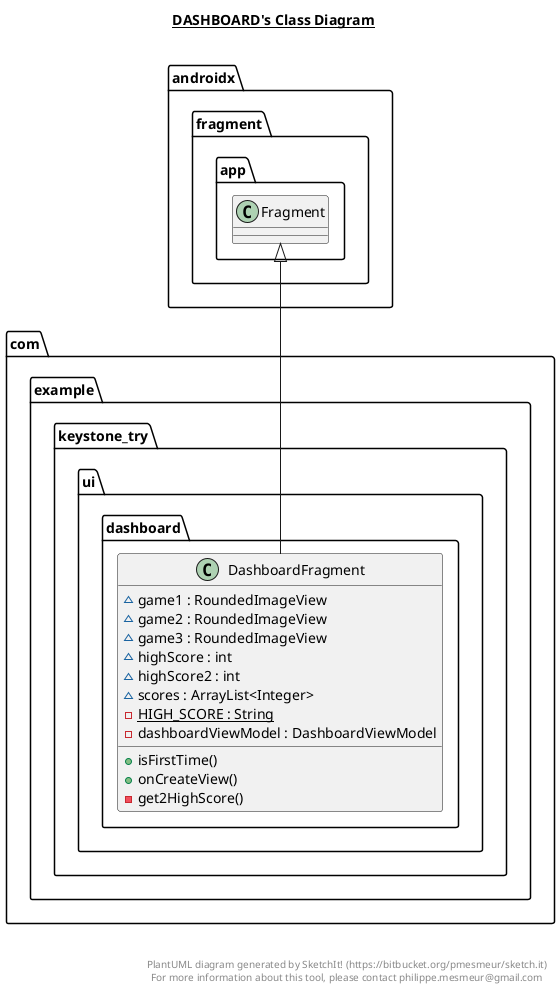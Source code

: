 @startuml

title __DASHBOARD's Class Diagram__\n

  namespace com.example.keystone_try {
    namespace ui {
      namespace dashboard {
        class com.example.keystone_try.ui.dashboard.DashboardFragment {
            ~ game1 : RoundedImageView
            ~ game2 : RoundedImageView
            ~ game3 : RoundedImageView
            ~ highScore : int
            ~ highScore2 : int
            ~ scores : ArrayList<Integer>
            {static} - HIGH_SCORE : String
            - dashboardViewModel : DashboardViewModel
            + isFirstTime()
            + onCreateView()
            - get2HighScore()
        }
      }
    }
  }
  

  com.example.keystone_try.ui.dashboard.DashboardFragment -up-|> androidx.fragment.app.Fragment


right footer


PlantUML diagram generated by SketchIt! (https://bitbucket.org/pmesmeur/sketch.it)
For more information about this tool, please contact philippe.mesmeur@gmail.com
endfooter

@enduml
